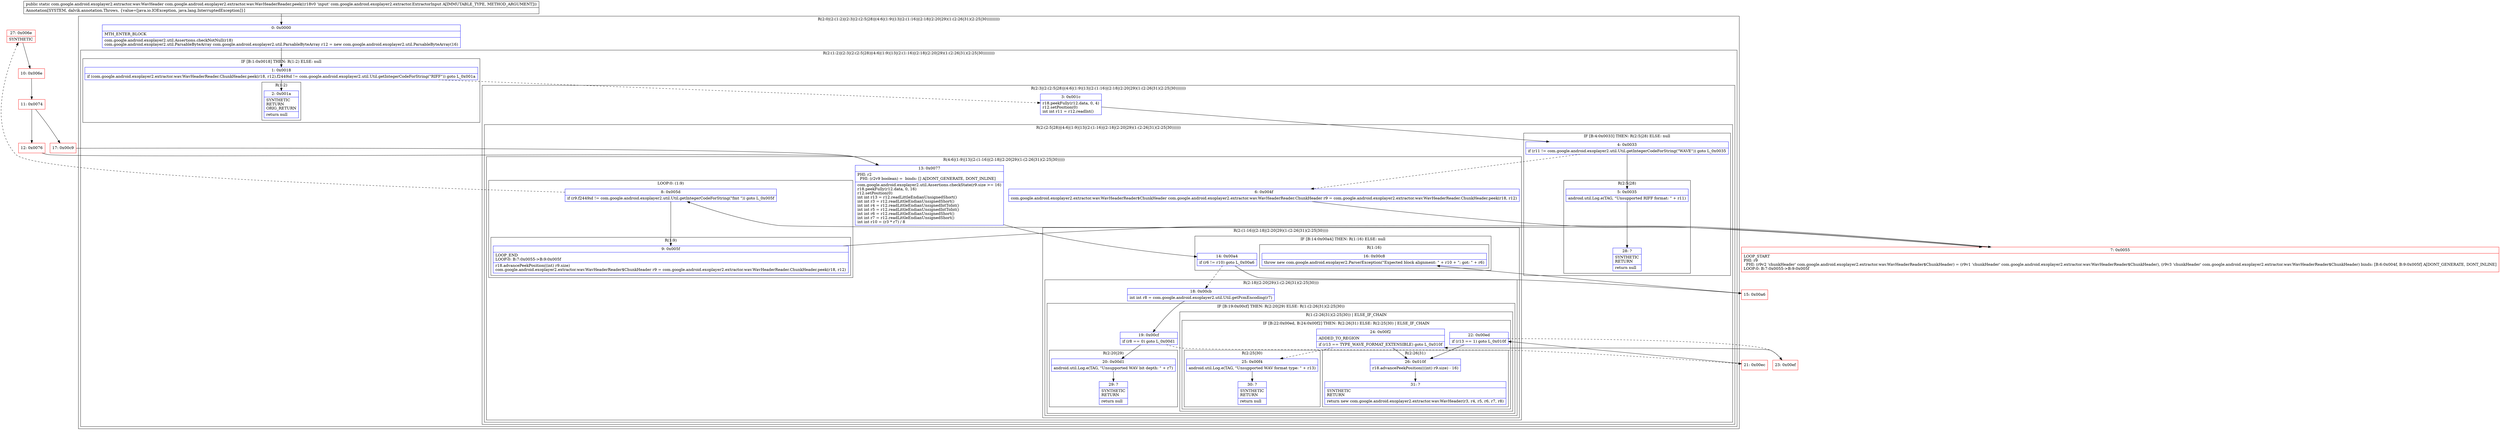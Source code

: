 digraph "CFG forcom.google.android.exoplayer2.extractor.wav.WavHeaderReader.peek(Lcom\/google\/android\/exoplayer2\/extractor\/ExtractorInput;)Lcom\/google\/android\/exoplayer2\/extractor\/wav\/WavHeader;" {
subgraph cluster_Region_245516519 {
label = "R(2:0|(2:(1:2)|(2:3|(2:(2:5|28)|(4:6|(1:9)|13|(2:(1:16)|(2:18|(2:20|29)(1:(2:26|31)(2:25|30)))))))))";
node [shape=record,color=blue];
Node_0 [shape=record,label="{0\:\ 0x0000|MTH_ENTER_BLOCK\l|com.google.android.exoplayer2.util.Assertions.checkNotNull(r18)\lcom.google.android.exoplayer2.util.ParsableByteArray com.google.android.exoplayer2.util.ParsableByteArray r12 = new com.google.android.exoplayer2.util.ParsableByteArray(16)\l}"];
subgraph cluster_Region_78493673 {
label = "R(2:(1:2)|(2:3|(2:(2:5|28)|(4:6|(1:9)|13|(2:(1:16)|(2:18|(2:20|29)(1:(2:26|31)(2:25|30))))))))";
node [shape=record,color=blue];
subgraph cluster_IfRegion_1571528926 {
label = "IF [B:1:0x0018] THEN: R(1:2) ELSE: null";
node [shape=record,color=blue];
Node_1 [shape=record,label="{1\:\ 0x0018|if (com.google.android.exoplayer2.extractor.wav.WavHeaderReader.ChunkHeader.peek(r18, r12).f2449id != com.google.android.exoplayer2.util.Util.getIntegerCodeForString(\"RIFF\")) goto L_0x001a\l}"];
subgraph cluster_Region_760498299 {
label = "R(1:2)";
node [shape=record,color=blue];
Node_2 [shape=record,label="{2\:\ 0x001a|SYNTHETIC\lRETURN\lORIG_RETURN\l|return null\l}"];
}
}
subgraph cluster_Region_1177857502 {
label = "R(2:3|(2:(2:5|28)|(4:6|(1:9)|13|(2:(1:16)|(2:18|(2:20|29)(1:(2:26|31)(2:25|30)))))))";
node [shape=record,color=blue];
Node_3 [shape=record,label="{3\:\ 0x001c|r18.peekFully(r12.data, 0, 4)\lr12.setPosition(0)\lint int r11 = r12.readInt()\l}"];
subgraph cluster_Region_719062175 {
label = "R(2:(2:5|28)|(4:6|(1:9)|13|(2:(1:16)|(2:18|(2:20|29)(1:(2:26|31)(2:25|30))))))";
node [shape=record,color=blue];
subgraph cluster_IfRegion_1733649922 {
label = "IF [B:4:0x0033] THEN: R(2:5|28) ELSE: null";
node [shape=record,color=blue];
Node_4 [shape=record,label="{4\:\ 0x0033|if (r11 != com.google.android.exoplayer2.util.Util.getIntegerCodeForString(\"WAVE\")) goto L_0x0035\l}"];
subgraph cluster_Region_82607467 {
label = "R(2:5|28)";
node [shape=record,color=blue];
Node_5 [shape=record,label="{5\:\ 0x0035|android.util.Log.e(TAG, \"Unsupported RIFF format: \" + r11)\l}"];
Node_28 [shape=record,label="{28\:\ ?|SYNTHETIC\lRETURN\l|return null\l}"];
}
}
subgraph cluster_Region_2072059284 {
label = "R(4:6|(1:9)|13|(2:(1:16)|(2:18|(2:20|29)(1:(2:26|31)(2:25|30)))))";
node [shape=record,color=blue];
Node_6 [shape=record,label="{6\:\ 0x004f|com.google.android.exoplayer2.extractor.wav.WavHeaderReader$ChunkHeader com.google.android.exoplayer2.extractor.wav.WavHeaderReader.ChunkHeader r9 = com.google.android.exoplayer2.extractor.wav.WavHeaderReader.ChunkHeader.peek(r18, r12)\l}"];
subgraph cluster_LoopRegion_2012392927 {
label = "LOOP:0: (1:9)";
node [shape=record,color=blue];
Node_8 [shape=record,label="{8\:\ 0x005d|if (r9.f2449id != com.google.android.exoplayer2.util.Util.getIntegerCodeForString(\"fmt \")) goto L_0x005f\l}"];
subgraph cluster_Region_1744340851 {
label = "R(1:9)";
node [shape=record,color=blue];
Node_9 [shape=record,label="{9\:\ 0x005f|LOOP_END\lLOOP:0: B:7:0x0055\-\>B:9:0x005f\l|r18.advancePeekPosition((int) r9.size)\lcom.google.android.exoplayer2.extractor.wav.WavHeaderReader$ChunkHeader r9 = com.google.android.exoplayer2.extractor.wav.WavHeaderReader.ChunkHeader.peek(r18, r12)\l}"];
}
}
Node_13 [shape=record,label="{13\:\ 0x0077|PHI: r2 \l  PHI: (r2v9 boolean) =  binds: [] A[DONT_GENERATE, DONT_INLINE]\l|com.google.android.exoplayer2.util.Assertions.checkState(r9.size \>= 16)\lr18.peekFully(r12.data, 0, 16)\lr12.setPosition(0)\lint int r13 = r12.readLittleEndianUnsignedShort()\lint int r3 = r12.readLittleEndianUnsignedShort()\lint int r4 = r12.readLittleEndianUnsignedIntToInt()\lint int r5 = r12.readLittleEndianUnsignedIntToInt()\lint int r6 = r12.readLittleEndianUnsignedShort()\lint int r7 = r12.readLittleEndianUnsignedShort()\lint int r10 = (r3 * r7) \/ 8\l}"];
subgraph cluster_Region_1169639483 {
label = "R(2:(1:16)|(2:18|(2:20|29)(1:(2:26|31)(2:25|30))))";
node [shape=record,color=blue];
subgraph cluster_IfRegion_488997267 {
label = "IF [B:14:0x00a4] THEN: R(1:16) ELSE: null";
node [shape=record,color=blue];
Node_14 [shape=record,label="{14\:\ 0x00a4|if (r6 != r10) goto L_0x00a6\l}"];
subgraph cluster_Region_1510632813 {
label = "R(1:16)";
node [shape=record,color=blue];
Node_16 [shape=record,label="{16\:\ 0x00c8|throw new com.google.android.exoplayer2.ParserException(\"Expected block alignment: \" + r10 + \"; got: \" + r6)\l}"];
}
}
subgraph cluster_Region_432526889 {
label = "R(2:18|(2:20|29)(1:(2:26|31)(2:25|30)))";
node [shape=record,color=blue];
Node_18 [shape=record,label="{18\:\ 0x00cb|int int r8 = com.google.android.exoplayer2.util.Util.getPcmEncoding(r7)\l}"];
subgraph cluster_IfRegion_228475198 {
label = "IF [B:19:0x00cf] THEN: R(2:20|29) ELSE: R(1:(2:26|31)(2:25|30))";
node [shape=record,color=blue];
Node_19 [shape=record,label="{19\:\ 0x00cf|if (r8 == 0) goto L_0x00d1\l}"];
subgraph cluster_Region_1007056436 {
label = "R(2:20|29)";
node [shape=record,color=blue];
Node_20 [shape=record,label="{20\:\ 0x00d1|android.util.Log.e(TAG, \"Unsupported WAV bit depth: \" + r7)\l}"];
Node_29 [shape=record,label="{29\:\ ?|SYNTHETIC\lRETURN\l|return null\l}"];
}
subgraph cluster_Region_751615387 {
label = "R(1:(2:26|31)(2:25|30)) | ELSE_IF_CHAIN\l";
node [shape=record,color=blue];
subgraph cluster_IfRegion_406546107 {
label = "IF [B:22:0x00ed, B:24:0x00f2] THEN: R(2:26|31) ELSE: R(2:25|30) | ELSE_IF_CHAIN\l";
node [shape=record,color=blue];
Node_22 [shape=record,label="{22\:\ 0x00ed|if (r13 == 1) goto L_0x010f\l}"];
Node_24 [shape=record,label="{24\:\ 0x00f2|ADDED_TO_REGION\l|if (r13 == TYPE_WAVE_FORMAT_EXTENSIBLE) goto L_0x010f\l}"];
subgraph cluster_Region_1410498381 {
label = "R(2:26|31)";
node [shape=record,color=blue];
Node_26 [shape=record,label="{26\:\ 0x010f|r18.advancePeekPosition(((int) r9.size) \- 16)\l}"];
Node_31 [shape=record,label="{31\:\ ?|SYNTHETIC\lRETURN\l|return new com.google.android.exoplayer2.extractor.wav.WavHeader(r3, r4, r5, r6, r7, r8)\l}"];
}
subgraph cluster_Region_2136688626 {
label = "R(2:25|30)";
node [shape=record,color=blue];
Node_25 [shape=record,label="{25\:\ 0x00f4|android.util.Log.e(TAG, \"Unsupported WAV format type: \" + r13)\l}"];
Node_30 [shape=record,label="{30\:\ ?|SYNTHETIC\lRETURN\l|return null\l}"];
}
}
}
}
}
}
}
}
}
}
}
Node_7 [shape=record,color=red,label="{7\:\ 0x0055|LOOP_START\lPHI: r9 \l  PHI: (r9v2 'chunkHeader' com.google.android.exoplayer2.extractor.wav.WavHeaderReader$ChunkHeader) = (r9v1 'chunkHeader' com.google.android.exoplayer2.extractor.wav.WavHeaderReader$ChunkHeader), (r9v3 'chunkHeader' com.google.android.exoplayer2.extractor.wav.WavHeaderReader$ChunkHeader) binds: [B:6:0x004f, B:9:0x005f] A[DONT_GENERATE, DONT_INLINE]\lLOOP:0: B:7:0x0055\-\>B:9:0x005f\l}"];
Node_10 [shape=record,color=red,label="{10\:\ 0x006e}"];
Node_11 [shape=record,color=red,label="{11\:\ 0x0074}"];
Node_12 [shape=record,color=red,label="{12\:\ 0x0076}"];
Node_15 [shape=record,color=red,label="{15\:\ 0x00a6}"];
Node_17 [shape=record,color=red,label="{17\:\ 0x00c9}"];
Node_21 [shape=record,color=red,label="{21\:\ 0x00ec}"];
Node_23 [shape=record,color=red,label="{23\:\ 0x00ef}"];
Node_27 [shape=record,color=red,label="{27\:\ 0x006e|SYNTHETIC\l}"];
MethodNode[shape=record,label="{public static com.google.android.exoplayer2.extractor.wav.WavHeader com.google.android.exoplayer2.extractor.wav.WavHeaderReader.peek((r18v0 'input' com.google.android.exoplayer2.extractor.ExtractorInput A[IMMUTABLE_TYPE, METHOD_ARGUMENT]))  | Annotation[SYSTEM, dalvik.annotation.Throws, \{value=[java.io.IOException, java.lang.InterruptedException]\}]\l}"];
MethodNode -> Node_0;
Node_0 -> Node_1;
Node_1 -> Node_2;
Node_1 -> Node_3[style=dashed];
Node_3 -> Node_4;
Node_4 -> Node_5;
Node_4 -> Node_6[style=dashed];
Node_5 -> Node_28;
Node_6 -> Node_7;
Node_8 -> Node_9;
Node_8 -> Node_27[style=dashed];
Node_9 -> Node_7;
Node_13 -> Node_14;
Node_14 -> Node_15;
Node_14 -> Node_18[style=dashed];
Node_18 -> Node_19;
Node_19 -> Node_20;
Node_19 -> Node_21[style=dashed];
Node_20 -> Node_29;
Node_22 -> Node_23[style=dashed];
Node_22 -> Node_26;
Node_24 -> Node_25[style=dashed];
Node_24 -> Node_26;
Node_26 -> Node_31;
Node_25 -> Node_30;
Node_7 -> Node_8;
Node_10 -> Node_11;
Node_11 -> Node_12;
Node_11 -> Node_17;
Node_12 -> Node_13;
Node_15 -> Node_16;
Node_17 -> Node_13;
Node_21 -> Node_22;
Node_23 -> Node_24;
Node_27 -> Node_10;
}

